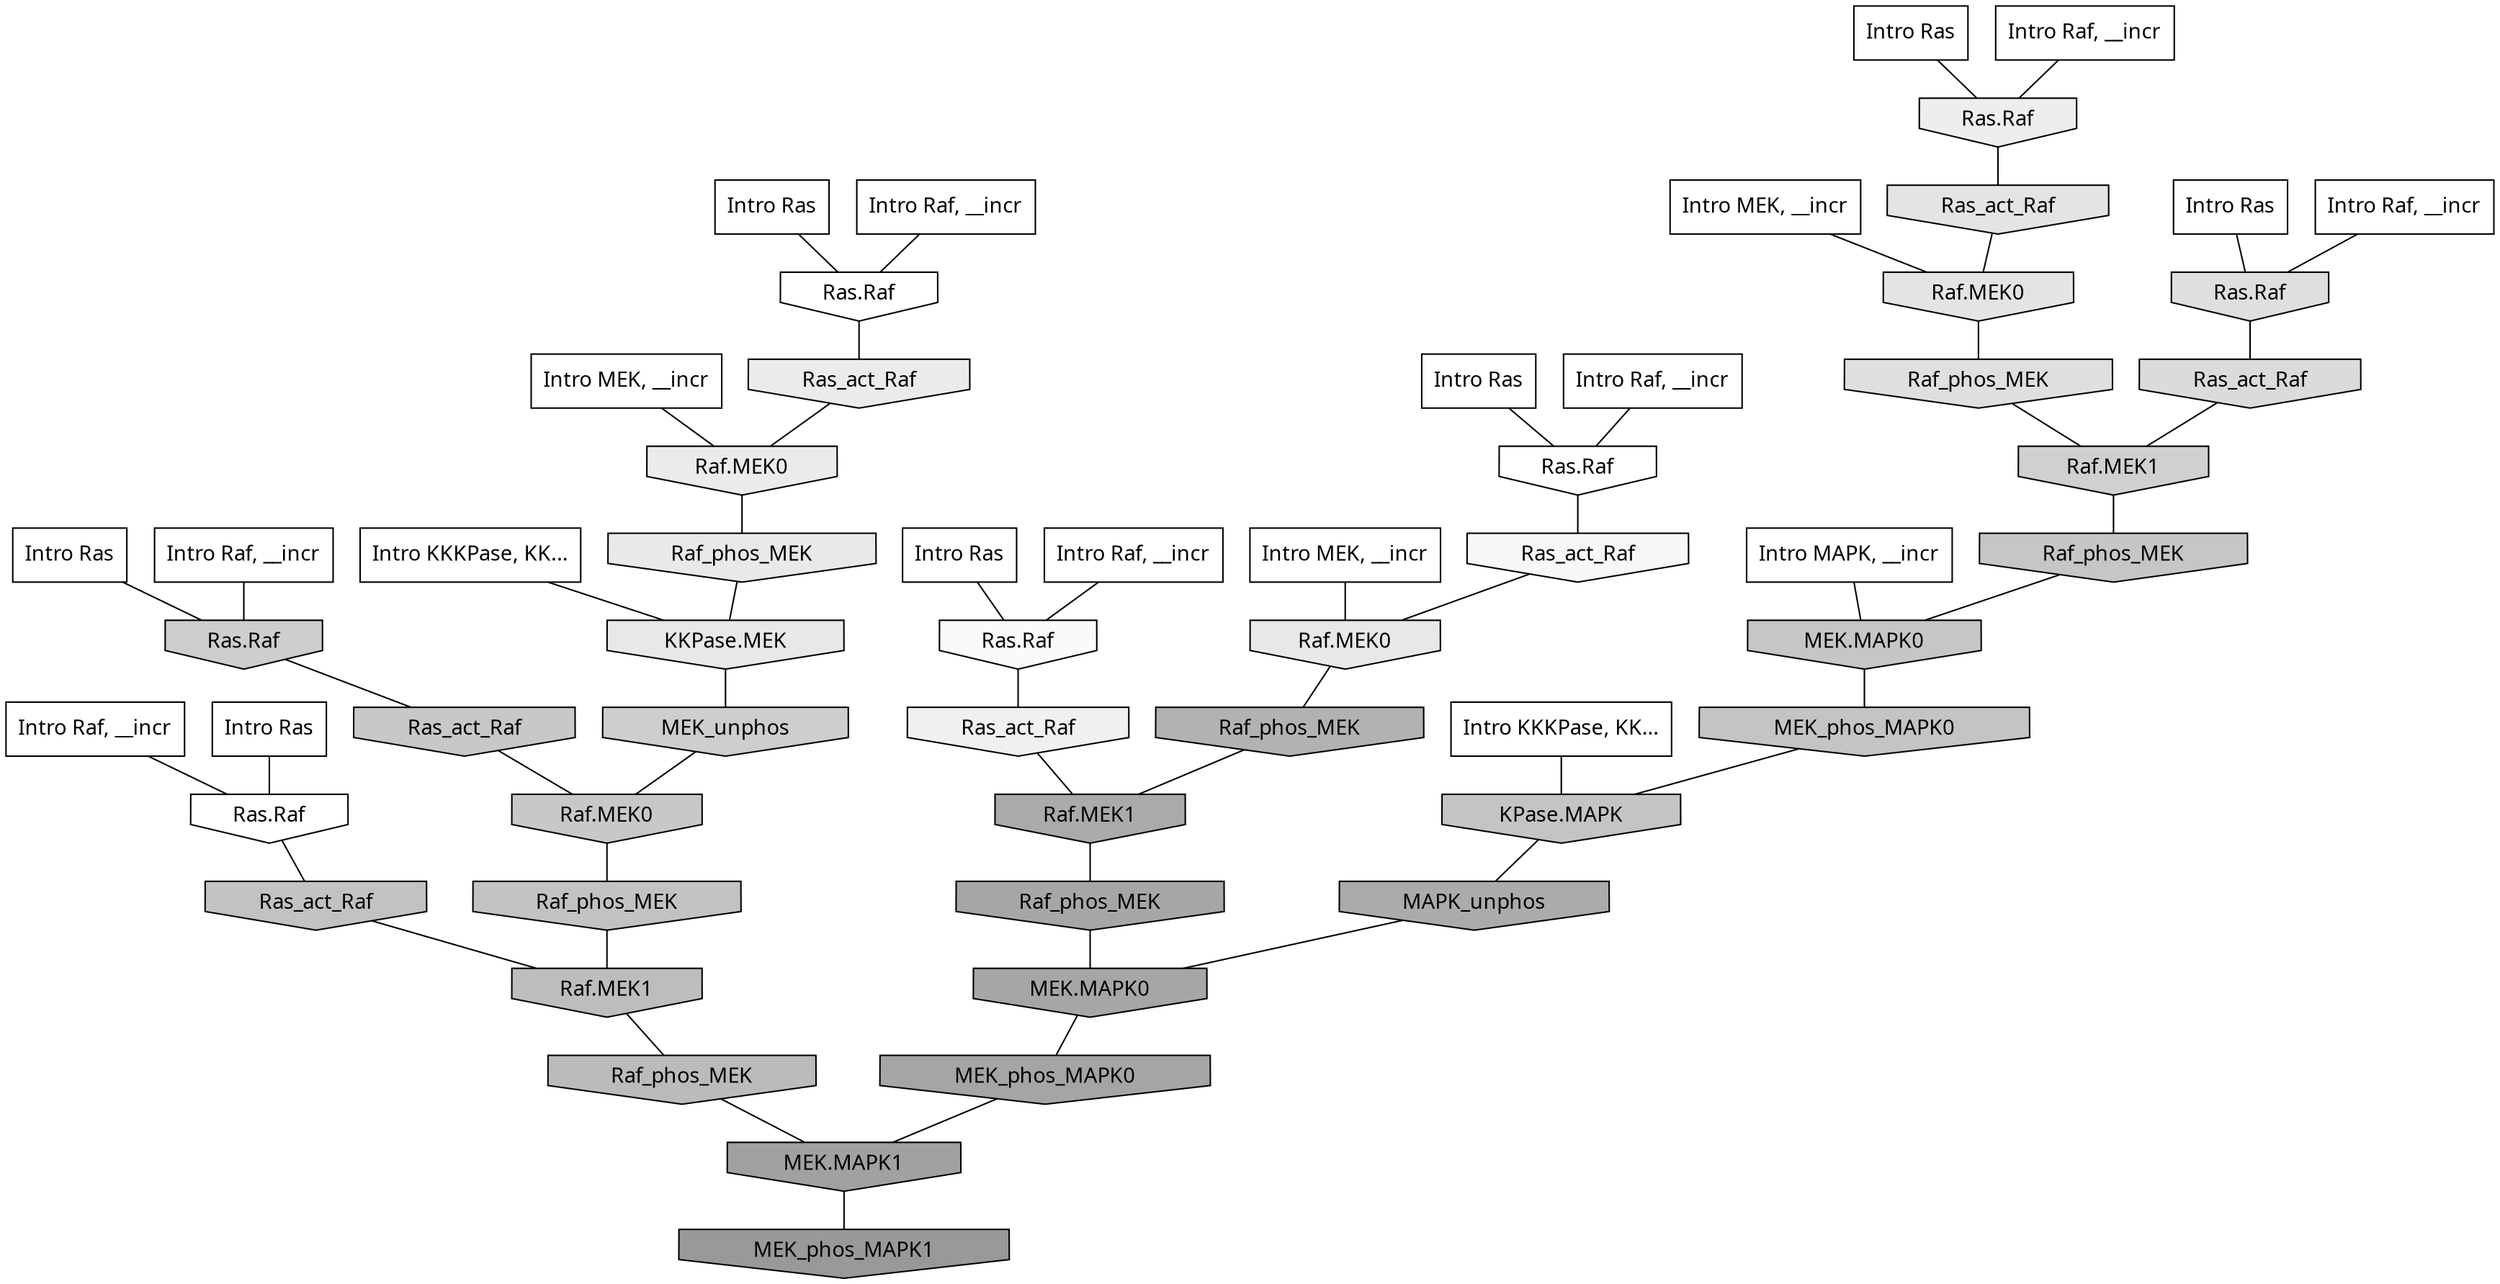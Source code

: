 digraph G{
  rankdir="TB";
  ranksep=0.30;
  node [fontname="CMU Serif"];
  edge [fontname="CMU Serif"];
  
  26 [label="Intro Ras", shape=rectangle, style=filled, fillcolor="0.000 0.000 1.000"]
  
  31 [label="Intro Ras", shape=rectangle, style=filled, fillcolor="0.000 0.000 1.000"]
  
  75 [label="Intro Ras", shape=rectangle, style=filled, fillcolor="0.000 0.000 1.000"]
  
  79 [label="Intro Ras", shape=rectangle, style=filled, fillcolor="0.000 0.000 1.000"]
  
  95 [label="Intro Ras", shape=rectangle, style=filled, fillcolor="0.000 0.000 1.000"]
  
  98 [label="Intro Ras", shape=rectangle, style=filled, fillcolor="0.000 0.000 1.000"]
  
  99 [label="Intro Ras", shape=rectangle, style=filled, fillcolor="0.000 0.000 1.000"]
  
  158 [label="Intro Raf, __incr", shape=rectangle, style=filled, fillcolor="0.000 0.000 1.000"]
  
  206 [label="Intro Raf, __incr", shape=rectangle, style=filled, fillcolor="0.000 0.000 1.000"]
  
  392 [label="Intro Raf, __incr", shape=rectangle, style=filled, fillcolor="0.000 0.000 1.000"]
  
  395 [label="Intro Raf, __incr", shape=rectangle, style=filled, fillcolor="0.000 0.000 1.000"]
  
  652 [label="Intro Raf, __incr", shape=rectangle, style=filled, fillcolor="0.000 0.000 1.000"]
  
  682 [label="Intro Raf, __incr", shape=rectangle, style=filled, fillcolor="0.000 0.000 1.000"]
  
  842 [label="Intro Raf, __incr", shape=rectangle, style=filled, fillcolor="0.000 0.000 1.000"]
  
  1103 [label="Intro MEK, __incr", shape=rectangle, style=filled, fillcolor="0.000 0.000 1.000"]
  
  1352 [label="Intro MEK, __incr", shape=rectangle, style=filled, fillcolor="0.000 0.000 1.000"]
  
  1610 [label="Intro MEK, __incr", shape=rectangle, style=filled, fillcolor="0.000 0.000 1.000"]
  
  2494 [label="Intro MAPK, __incr", shape=rectangle, style=filled, fillcolor="0.000 0.000 1.000"]
  
  3127 [label="Intro KKKPase, KK...", shape=rectangle, style=filled, fillcolor="0.000 0.000 1.000"]
  
  3167 [label="Intro KKKPase, KK...", shape=rectangle, style=filled, fillcolor="0.000 0.000 1.000"]
  
  3204 [label="Ras.Raf", shape=invhouse, style=filled, fillcolor="0.000 0.000 1.000"]
  
  3249 [label="Ras.Raf", shape=invhouse, style=filled, fillcolor="0.000 0.000 1.000"]
  
  3270 [label="Ras.Raf", shape=invhouse, style=filled, fillcolor="0.000 0.000 1.000"]
  
  3434 [label="Ras.Raf", shape=invhouse, style=filled, fillcolor="0.000 0.000 0.979"]
  
  3512 [label="Ras_act_Raf", shape=invhouse, style=filled, fillcolor="0.000 0.000 0.968"]
  
  3836 [label="Ras_act_Raf", shape=invhouse, style=filled, fillcolor="0.000 0.000 0.938"]
  
  3921 [label="Ras.Raf", shape=invhouse, style=filled, fillcolor="0.000 0.000 0.932"]
  
  4109 [label="Ras_act_Raf", shape=invhouse, style=filled, fillcolor="0.000 0.000 0.921"]
  
  4111 [label="Raf.MEK0", shape=invhouse, style=filled, fillcolor="0.000 0.000 0.921"]
  
  4243 [label="Raf_phos_MEK", shape=invhouse, style=filled, fillcolor="0.000 0.000 0.912"]
  
  4291 [label="Raf.MEK0", shape=invhouse, style=filled, fillcolor="0.000 0.000 0.909"]
  
  4297 [label="KKPase.MEK", shape=invhouse, style=filled, fillcolor="0.000 0.000 0.908"]
  
  4558 [label="Ras_act_Raf", shape=invhouse, style=filled, fillcolor="0.000 0.000 0.891"]
  
  4562 [label="Raf.MEK0", shape=invhouse, style=filled, fillcolor="0.000 0.000 0.891"]
  
  4864 [label="Raf_phos_MEK", shape=invhouse, style=filled, fillcolor="0.000 0.000 0.874"]
  
  4883 [label="Ras.Raf", shape=invhouse, style=filled, fillcolor="0.000 0.000 0.872"]
  
  5152 [label="Ras_act_Raf", shape=invhouse, style=filled, fillcolor="0.000 0.000 0.856"]
  
  5938 [label="Raf.MEK1", shape=invhouse, style=filled, fillcolor="0.000 0.000 0.814"]
  
  6042 [label="MEK_unphos", shape=invhouse, style=filled, fillcolor="0.000 0.000 0.808"]
  
  6081 [label="Ras.Raf", shape=invhouse, style=filled, fillcolor="0.000 0.000 0.807"]
  
  6623 [label="Ras_act_Raf", shape=invhouse, style=filled, fillcolor="0.000 0.000 0.784"]
  
  6625 [label="Raf.MEK0", shape=invhouse, style=filled, fillcolor="0.000 0.000 0.784"]
  
  6823 [label="Raf_phos_MEK", shape=invhouse, style=filled, fillcolor="0.000 0.000 0.777"]
  
  6908 [label="MEK.MAPK0", shape=invhouse, style=filled, fillcolor="0.000 0.000 0.774"]
  
  7054 [label="MEK_phos_MAPK0", shape=invhouse, style=filled, fillcolor="0.000 0.000 0.769"]
  
  7083 [label="KPase.MAPK", shape=invhouse, style=filled, fillcolor="0.000 0.000 0.768"]
  
  7322 [label="Raf_phos_MEK", shape=invhouse, style=filled, fillcolor="0.000 0.000 0.761"]
  
  7417 [label="Ras_act_Raf", shape=invhouse, style=filled, fillcolor="0.000 0.000 0.758"]
  
  7968 [label="Raf.MEK1", shape=invhouse, style=filled, fillcolor="0.000 0.000 0.741"]
  
  8251 [label="Raf_phos_MEK", shape=invhouse, style=filled, fillcolor="0.000 0.000 0.733"]
  
  9614 [label="Raf_phos_MEK", shape=invhouse, style=filled, fillcolor="0.000 0.000 0.698"]
  
  10947 [label="MAPK_unphos", shape=invhouse, style=filled, fillcolor="0.000 0.000 0.670"]
  
  11218 [label="Raf.MEK1", shape=invhouse, style=filled, fillcolor="0.000 0.000 0.666"]
  
  11948 [label="Raf_phos_MEK", shape=invhouse, style=filled, fillcolor="0.000 0.000 0.652"]
  
  11952 [label="MEK.MAPK0", shape=invhouse, style=filled, fillcolor="0.000 0.000 0.652"]
  
  12344 [label="MEK_phos_MAPK0", shape=invhouse, style=filled, fillcolor="0.000 0.000 0.647"]
  
  13235 [label="MEK.MAPK1", shape=invhouse, style=filled, fillcolor="0.000 0.000 0.632"]
  
  15509 [label="MEK_phos_MAPK1", shape=invhouse, style=filled, fillcolor="0.000 0.000 0.600"]
  
  
  13235 -> 15509 [dir=none, color="0.000 0.000 0.000"] 
  12344 -> 13235 [dir=none, color="0.000 0.000 0.000"] 
  11952 -> 12344 [dir=none, color="0.000 0.000 0.000"] 
  11948 -> 11952 [dir=none, color="0.000 0.000 0.000"] 
  11218 -> 11948 [dir=none, color="0.000 0.000 0.000"] 
  10947 -> 11952 [dir=none, color="0.000 0.000 0.000"] 
  9614 -> 11218 [dir=none, color="0.000 0.000 0.000"] 
  8251 -> 13235 [dir=none, color="0.000 0.000 0.000"] 
  7968 -> 8251 [dir=none, color="0.000 0.000 0.000"] 
  7417 -> 7968 [dir=none, color="0.000 0.000 0.000"] 
  7322 -> 7968 [dir=none, color="0.000 0.000 0.000"] 
  7083 -> 10947 [dir=none, color="0.000 0.000 0.000"] 
  7054 -> 7083 [dir=none, color="0.000 0.000 0.000"] 
  6908 -> 7054 [dir=none, color="0.000 0.000 0.000"] 
  6823 -> 6908 [dir=none, color="0.000 0.000 0.000"] 
  6625 -> 7322 [dir=none, color="0.000 0.000 0.000"] 
  6623 -> 6625 [dir=none, color="0.000 0.000 0.000"] 
  6081 -> 6623 [dir=none, color="0.000 0.000 0.000"] 
  6042 -> 6625 [dir=none, color="0.000 0.000 0.000"] 
  5938 -> 6823 [dir=none, color="0.000 0.000 0.000"] 
  5152 -> 5938 [dir=none, color="0.000 0.000 0.000"] 
  4883 -> 5152 [dir=none, color="0.000 0.000 0.000"] 
  4864 -> 5938 [dir=none, color="0.000 0.000 0.000"] 
  4562 -> 4864 [dir=none, color="0.000 0.000 0.000"] 
  4558 -> 4562 [dir=none, color="0.000 0.000 0.000"] 
  4297 -> 6042 [dir=none, color="0.000 0.000 0.000"] 
  4291 -> 9614 [dir=none, color="0.000 0.000 0.000"] 
  4243 -> 4297 [dir=none, color="0.000 0.000 0.000"] 
  4111 -> 4243 [dir=none, color="0.000 0.000 0.000"] 
  4109 -> 4111 [dir=none, color="0.000 0.000 0.000"] 
  3921 -> 4558 [dir=none, color="0.000 0.000 0.000"] 
  3836 -> 11218 [dir=none, color="0.000 0.000 0.000"] 
  3512 -> 4291 [dir=none, color="0.000 0.000 0.000"] 
  3434 -> 3836 [dir=none, color="0.000 0.000 0.000"] 
  3270 -> 3512 [dir=none, color="0.000 0.000 0.000"] 
  3249 -> 7417 [dir=none, color="0.000 0.000 0.000"] 
  3204 -> 4109 [dir=none, color="0.000 0.000 0.000"] 
  3167 -> 4297 [dir=none, color="0.000 0.000 0.000"] 
  3127 -> 7083 [dir=none, color="0.000 0.000 0.000"] 
  2494 -> 6908 [dir=none, color="0.000 0.000 0.000"] 
  1610 -> 4111 [dir=none, color="0.000 0.000 0.000"] 
  1352 -> 4291 [dir=none, color="0.000 0.000 0.000"] 
  1103 -> 4562 [dir=none, color="0.000 0.000 0.000"] 
  842 -> 3249 [dir=none, color="0.000 0.000 0.000"] 
  682 -> 6081 [dir=none, color="0.000 0.000 0.000"] 
  652 -> 3921 [dir=none, color="0.000 0.000 0.000"] 
  395 -> 3270 [dir=none, color="0.000 0.000 0.000"] 
  392 -> 4883 [dir=none, color="0.000 0.000 0.000"] 
  206 -> 3434 [dir=none, color="0.000 0.000 0.000"] 
  158 -> 3204 [dir=none, color="0.000 0.000 0.000"] 
  99 -> 3921 [dir=none, color="0.000 0.000 0.000"] 
  98 -> 4883 [dir=none, color="0.000 0.000 0.000"] 
  95 -> 3249 [dir=none, color="0.000 0.000 0.000"] 
  79 -> 6081 [dir=none, color="0.000 0.000 0.000"] 
  75 -> 3204 [dir=none, color="0.000 0.000 0.000"] 
  31 -> 3270 [dir=none, color="0.000 0.000 0.000"] 
  26 -> 3434 [dir=none, color="0.000 0.000 0.000"] 
  
  }
